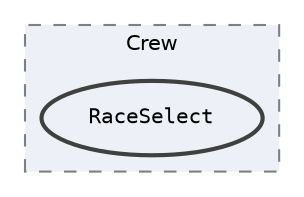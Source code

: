 digraph "Assets/Scripts/Crew/RaceSelect"
{
 // INTERACTIVE_SVG=YES
 // LATEX_PDF_SIZE
  bgcolor="transparent";
  edge [fontname=Helvetica,fontsize=10,labelfontname=Helvetica,labelfontsize=10];
  node [fontname=Helvetica,fontsize=10,fontname=Consolas fontsize=10 style=filled height=0.2 width=0.4 margin=0.1];
  compound=true
  subgraph clusterdir_9c1e8d6a300bef10c208a659d211cf91 {
    graph [ bgcolor="#edf0f7", pencolor="grey50", label="Crew", fontname=Helvetica,fontsize=10 style="filled,dashed", URL="dir_9c1e8d6a300bef10c208a659d211cf91.html",tooltip=""]
  dir_adca97edc2e752f80c3fe21d4b5e2da2 [label="RaceSelect", fillcolor="#edf0f7", color="grey25", style="filled,bold", URL="dir_adca97edc2e752f80c3fe21d4b5e2da2.html",tooltip=""];
  }
}
